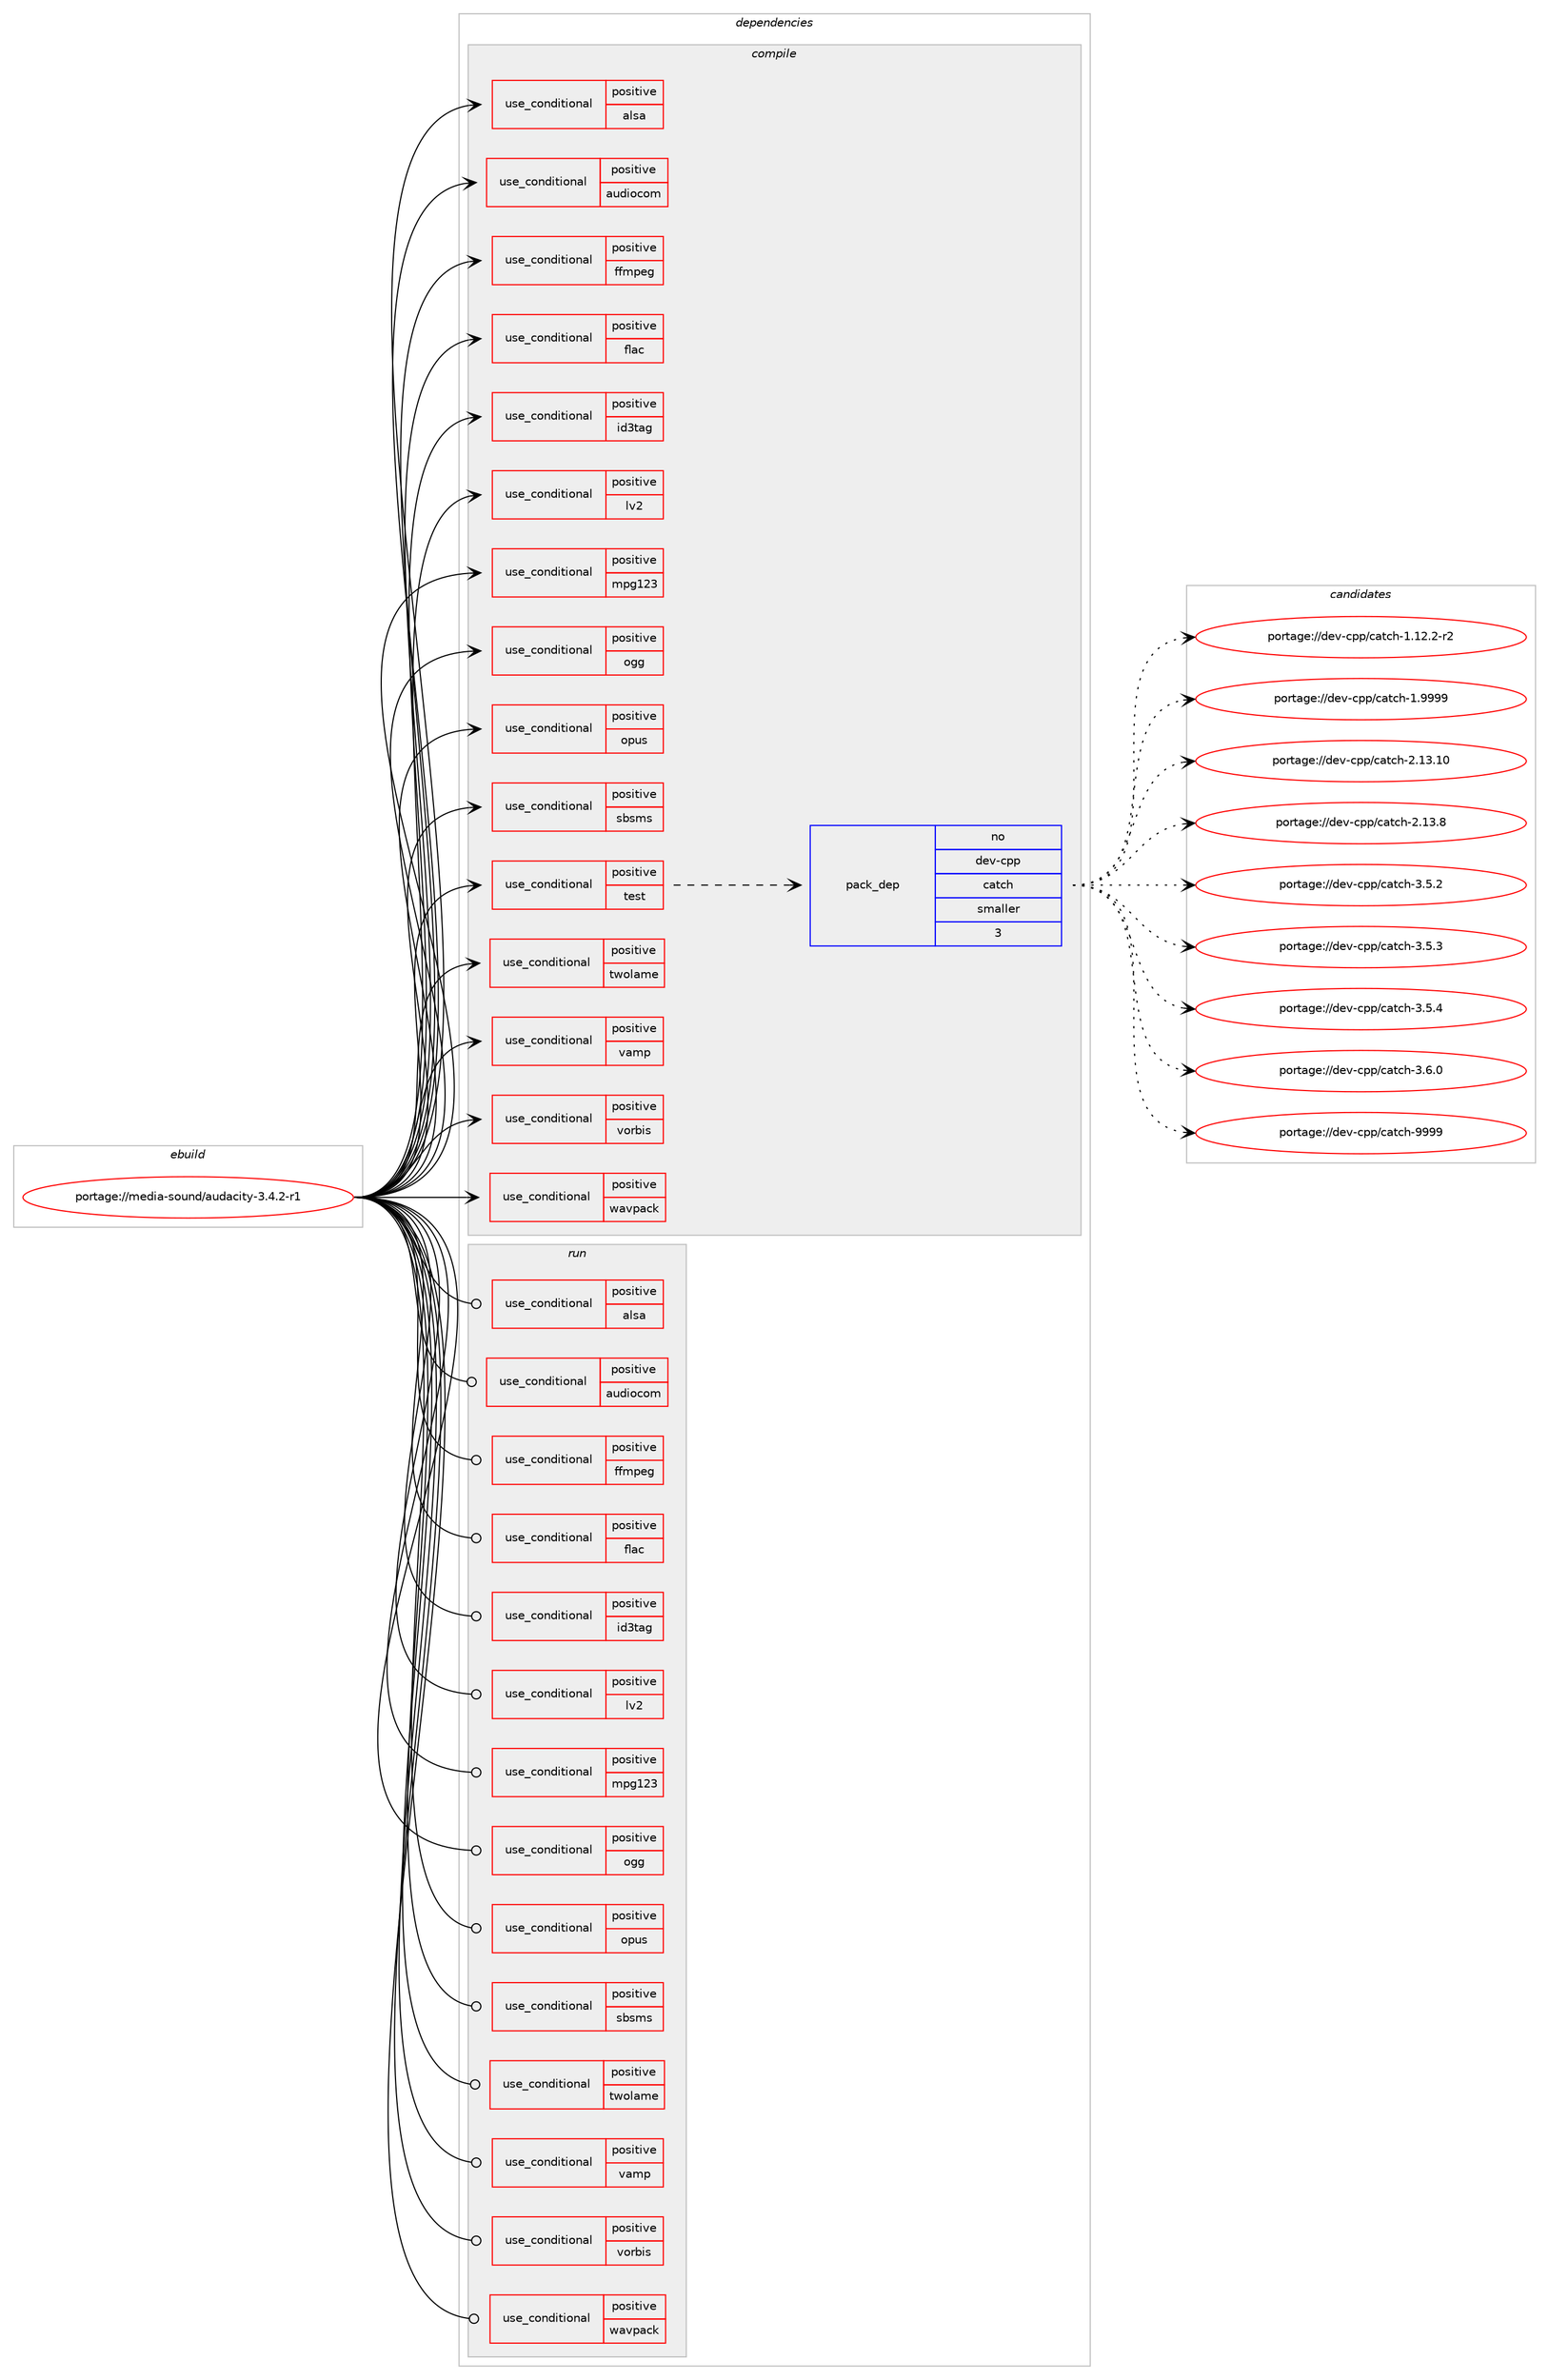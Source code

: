 digraph prolog {

# *************
# Graph options
# *************

newrank=true;
concentrate=true;
compound=true;
graph [rankdir=LR,fontname=Helvetica,fontsize=10,ranksep=1.5];#, ranksep=2.5, nodesep=0.2];
edge  [arrowhead=vee];
node  [fontname=Helvetica,fontsize=10];

# **********
# The ebuild
# **********

subgraph cluster_leftcol {
color=gray;
rank=same;
label=<<i>ebuild</i>>;
id [label="portage://media-sound/audacity-3.4.2-r1", color=red, width=4, href="../media-sound/audacity-3.4.2-r1.svg"];
}

# ****************
# The dependencies
# ****************

subgraph cluster_midcol {
color=gray;
label=<<i>dependencies</i>>;
subgraph cluster_compile {
fillcolor="#eeeeee";
style=filled;
label=<<i>compile</i>>;
subgraph cond77221 {
dependency161929 [label=<<TABLE BORDER="0" CELLBORDER="1" CELLSPACING="0" CELLPADDING="4"><TR><TD ROWSPAN="3" CELLPADDING="10">use_conditional</TD></TR><TR><TD>positive</TD></TR><TR><TD>alsa</TD></TR></TABLE>>, shape=none, color=red];
# *** BEGIN UNKNOWN DEPENDENCY TYPE (TODO) ***
# dependency161929 -> package_dependency(portage://media-sound/audacity-3.4.2-r1,install,no,media-libs,alsa-lib,none,[,,],[],[])
# *** END UNKNOWN DEPENDENCY TYPE (TODO) ***

}
id:e -> dependency161929:w [weight=20,style="solid",arrowhead="vee"];
subgraph cond77222 {
dependency161930 [label=<<TABLE BORDER="0" CELLBORDER="1" CELLSPACING="0" CELLPADDING="4"><TR><TD ROWSPAN="3" CELLPADDING="10">use_conditional</TD></TR><TR><TD>positive</TD></TR><TR><TD>audiocom</TD></TR></TABLE>>, shape=none, color=red];
# *** BEGIN UNKNOWN DEPENDENCY TYPE (TODO) ***
# dependency161930 -> package_dependency(portage://media-sound/audacity-3.4.2-r1,install,no,net-misc,curl,none,[,,],[],[])
# *** END UNKNOWN DEPENDENCY TYPE (TODO) ***

}
id:e -> dependency161930:w [weight=20,style="solid",arrowhead="vee"];
subgraph cond77223 {
dependency161931 [label=<<TABLE BORDER="0" CELLBORDER="1" CELLSPACING="0" CELLPADDING="4"><TR><TD ROWSPAN="3" CELLPADDING="10">use_conditional</TD></TR><TR><TD>positive</TD></TR><TR><TD>ffmpeg</TD></TR></TABLE>>, shape=none, color=red];
# *** BEGIN UNKNOWN DEPENDENCY TYPE (TODO) ***
# dependency161931 -> package_dependency(portage://media-sound/audacity-3.4.2-r1,install,no,media-video,ffmpeg,none,[,,],[],[])
# *** END UNKNOWN DEPENDENCY TYPE (TODO) ***

}
id:e -> dependency161931:w [weight=20,style="solid",arrowhead="vee"];
subgraph cond77224 {
dependency161932 [label=<<TABLE BORDER="0" CELLBORDER="1" CELLSPACING="0" CELLPADDING="4"><TR><TD ROWSPAN="3" CELLPADDING="10">use_conditional</TD></TR><TR><TD>positive</TD></TR><TR><TD>flac</TD></TR></TABLE>>, shape=none, color=red];
# *** BEGIN UNKNOWN DEPENDENCY TYPE (TODO) ***
# dependency161932 -> package_dependency(portage://media-sound/audacity-3.4.2-r1,install,no,media-libs,flac,none,[,,],any_same_slot,[use(enable(cxx),none)])
# *** END UNKNOWN DEPENDENCY TYPE (TODO) ***

}
id:e -> dependency161932:w [weight=20,style="solid",arrowhead="vee"];
subgraph cond77225 {
dependency161933 [label=<<TABLE BORDER="0" CELLBORDER="1" CELLSPACING="0" CELLPADDING="4"><TR><TD ROWSPAN="3" CELLPADDING="10">use_conditional</TD></TR><TR><TD>positive</TD></TR><TR><TD>id3tag</TD></TR></TABLE>>, shape=none, color=red];
# *** BEGIN UNKNOWN DEPENDENCY TYPE (TODO) ***
# dependency161933 -> package_dependency(portage://media-sound/audacity-3.4.2-r1,install,no,media-libs,libid3tag,none,[,,],any_same_slot,[])
# *** END UNKNOWN DEPENDENCY TYPE (TODO) ***

}
id:e -> dependency161933:w [weight=20,style="solid",arrowhead="vee"];
subgraph cond77226 {
dependency161934 [label=<<TABLE BORDER="0" CELLBORDER="1" CELLSPACING="0" CELLPADDING="4"><TR><TD ROWSPAN="3" CELLPADDING="10">use_conditional</TD></TR><TR><TD>positive</TD></TR><TR><TD>lv2</TD></TR></TABLE>>, shape=none, color=red];
# *** BEGIN UNKNOWN DEPENDENCY TYPE (TODO) ***
# dependency161934 -> package_dependency(portage://media-sound/audacity-3.4.2-r1,install,no,dev-libs,serd,none,[,,],[],[])
# *** END UNKNOWN DEPENDENCY TYPE (TODO) ***

# *** BEGIN UNKNOWN DEPENDENCY TYPE (TODO) ***
# dependency161934 -> package_dependency(portage://media-sound/audacity-3.4.2-r1,install,no,dev-libs,sord,none,[,,],[],[])
# *** END UNKNOWN DEPENDENCY TYPE (TODO) ***

# *** BEGIN UNKNOWN DEPENDENCY TYPE (TODO) ***
# dependency161934 -> package_dependency(portage://media-sound/audacity-3.4.2-r1,install,no,media-libs,lilv,none,[,,],[],[])
# *** END UNKNOWN DEPENDENCY TYPE (TODO) ***

# *** BEGIN UNKNOWN DEPENDENCY TYPE (TODO) ***
# dependency161934 -> package_dependency(portage://media-sound/audacity-3.4.2-r1,install,no,media-libs,lv2,none,[,,],[],[])
# *** END UNKNOWN DEPENDENCY TYPE (TODO) ***

# *** BEGIN UNKNOWN DEPENDENCY TYPE (TODO) ***
# dependency161934 -> package_dependency(portage://media-sound/audacity-3.4.2-r1,install,no,media-libs,sratom,none,[,,],[],[])
# *** END UNKNOWN DEPENDENCY TYPE (TODO) ***

# *** BEGIN UNKNOWN DEPENDENCY TYPE (TODO) ***
# dependency161934 -> package_dependency(portage://media-sound/audacity-3.4.2-r1,install,no,media-libs,suil,none,[,,],[],[])
# *** END UNKNOWN DEPENDENCY TYPE (TODO) ***

}
id:e -> dependency161934:w [weight=20,style="solid",arrowhead="vee"];
subgraph cond77227 {
dependency161935 [label=<<TABLE BORDER="0" CELLBORDER="1" CELLSPACING="0" CELLPADDING="4"><TR><TD ROWSPAN="3" CELLPADDING="10">use_conditional</TD></TR><TR><TD>positive</TD></TR><TR><TD>mpg123</TD></TR></TABLE>>, shape=none, color=red];
# *** BEGIN UNKNOWN DEPENDENCY TYPE (TODO) ***
# dependency161935 -> package_dependency(portage://media-sound/audacity-3.4.2-r1,install,no,media-sound,mpg123-base,none,[,,],[],[])
# *** END UNKNOWN DEPENDENCY TYPE (TODO) ***

}
id:e -> dependency161935:w [weight=20,style="solid",arrowhead="vee"];
subgraph cond77228 {
dependency161936 [label=<<TABLE BORDER="0" CELLBORDER="1" CELLSPACING="0" CELLPADDING="4"><TR><TD ROWSPAN="3" CELLPADDING="10">use_conditional</TD></TR><TR><TD>positive</TD></TR><TR><TD>ogg</TD></TR></TABLE>>, shape=none, color=red];
# *** BEGIN UNKNOWN DEPENDENCY TYPE (TODO) ***
# dependency161936 -> package_dependency(portage://media-sound/audacity-3.4.2-r1,install,no,media-libs,libogg,none,[,,],[],[])
# *** END UNKNOWN DEPENDENCY TYPE (TODO) ***

}
id:e -> dependency161936:w [weight=20,style="solid",arrowhead="vee"];
subgraph cond77229 {
dependency161937 [label=<<TABLE BORDER="0" CELLBORDER="1" CELLSPACING="0" CELLPADDING="4"><TR><TD ROWSPAN="3" CELLPADDING="10">use_conditional</TD></TR><TR><TD>positive</TD></TR><TR><TD>opus</TD></TR></TABLE>>, shape=none, color=red];
# *** BEGIN UNKNOWN DEPENDENCY TYPE (TODO) ***
# dependency161937 -> package_dependency(portage://media-sound/audacity-3.4.2-r1,install,no,media-libs,opus,none,[,,],[],[])
# *** END UNKNOWN DEPENDENCY TYPE (TODO) ***

# *** BEGIN UNKNOWN DEPENDENCY TYPE (TODO) ***
# dependency161937 -> package_dependency(portage://media-sound/audacity-3.4.2-r1,install,no,media-libs,opusfile,none,[,,],[],[])
# *** END UNKNOWN DEPENDENCY TYPE (TODO) ***

}
id:e -> dependency161937:w [weight=20,style="solid",arrowhead="vee"];
subgraph cond77230 {
dependency161938 [label=<<TABLE BORDER="0" CELLBORDER="1" CELLSPACING="0" CELLPADDING="4"><TR><TD ROWSPAN="3" CELLPADDING="10">use_conditional</TD></TR><TR><TD>positive</TD></TR><TR><TD>sbsms</TD></TR></TABLE>>, shape=none, color=red];
# *** BEGIN UNKNOWN DEPENDENCY TYPE (TODO) ***
# dependency161938 -> package_dependency(portage://media-sound/audacity-3.4.2-r1,install,no,media-libs,libsbsms,none,[,,],[],[])
# *** END UNKNOWN DEPENDENCY TYPE (TODO) ***

}
id:e -> dependency161938:w [weight=20,style="solid",arrowhead="vee"];
subgraph cond77231 {
dependency161939 [label=<<TABLE BORDER="0" CELLBORDER="1" CELLSPACING="0" CELLPADDING="4"><TR><TD ROWSPAN="3" CELLPADDING="10">use_conditional</TD></TR><TR><TD>positive</TD></TR><TR><TD>test</TD></TR></TABLE>>, shape=none, color=red];
subgraph pack82336 {
dependency161940 [label=<<TABLE BORDER="0" CELLBORDER="1" CELLSPACING="0" CELLPADDING="4" WIDTH="220"><TR><TD ROWSPAN="6" CELLPADDING="30">pack_dep</TD></TR><TR><TD WIDTH="110">no</TD></TR><TR><TD>dev-cpp</TD></TR><TR><TD>catch</TD></TR><TR><TD>smaller</TD></TR><TR><TD>3</TD></TR></TABLE>>, shape=none, color=blue];
}
dependency161939:e -> dependency161940:w [weight=20,style="dashed",arrowhead="vee"];
}
id:e -> dependency161939:w [weight=20,style="solid",arrowhead="vee"];
subgraph cond77232 {
dependency161941 [label=<<TABLE BORDER="0" CELLBORDER="1" CELLSPACING="0" CELLPADDING="4"><TR><TD ROWSPAN="3" CELLPADDING="10">use_conditional</TD></TR><TR><TD>positive</TD></TR><TR><TD>twolame</TD></TR></TABLE>>, shape=none, color=red];
# *** BEGIN UNKNOWN DEPENDENCY TYPE (TODO) ***
# dependency161941 -> package_dependency(portage://media-sound/audacity-3.4.2-r1,install,no,media-sound,twolame,none,[,,],[],[])
# *** END UNKNOWN DEPENDENCY TYPE (TODO) ***

}
id:e -> dependency161941:w [weight=20,style="solid",arrowhead="vee"];
subgraph cond77233 {
dependency161942 [label=<<TABLE BORDER="0" CELLBORDER="1" CELLSPACING="0" CELLPADDING="4"><TR><TD ROWSPAN="3" CELLPADDING="10">use_conditional</TD></TR><TR><TD>positive</TD></TR><TR><TD>vamp</TD></TR></TABLE>>, shape=none, color=red];
# *** BEGIN UNKNOWN DEPENDENCY TYPE (TODO) ***
# dependency161942 -> package_dependency(portage://media-sound/audacity-3.4.2-r1,install,no,media-libs,vamp-plugin-sdk,none,[,,],[],[])
# *** END UNKNOWN DEPENDENCY TYPE (TODO) ***

}
id:e -> dependency161942:w [weight=20,style="solid",arrowhead="vee"];
subgraph cond77234 {
dependency161943 [label=<<TABLE BORDER="0" CELLBORDER="1" CELLSPACING="0" CELLPADDING="4"><TR><TD ROWSPAN="3" CELLPADDING="10">use_conditional</TD></TR><TR><TD>positive</TD></TR><TR><TD>vorbis</TD></TR></TABLE>>, shape=none, color=red];
# *** BEGIN UNKNOWN DEPENDENCY TYPE (TODO) ***
# dependency161943 -> package_dependency(portage://media-sound/audacity-3.4.2-r1,install,no,media-libs,libvorbis,none,[,,],[],[])
# *** END UNKNOWN DEPENDENCY TYPE (TODO) ***

}
id:e -> dependency161943:w [weight=20,style="solid",arrowhead="vee"];
subgraph cond77235 {
dependency161944 [label=<<TABLE BORDER="0" CELLBORDER="1" CELLSPACING="0" CELLPADDING="4"><TR><TD ROWSPAN="3" CELLPADDING="10">use_conditional</TD></TR><TR><TD>positive</TD></TR><TR><TD>wavpack</TD></TR></TABLE>>, shape=none, color=red];
# *** BEGIN UNKNOWN DEPENDENCY TYPE (TODO) ***
# dependency161944 -> package_dependency(portage://media-sound/audacity-3.4.2-r1,install,no,media-sound,wavpack,none,[,,],[],[])
# *** END UNKNOWN DEPENDENCY TYPE (TODO) ***

}
id:e -> dependency161944:w [weight=20,style="solid",arrowhead="vee"];
# *** BEGIN UNKNOWN DEPENDENCY TYPE (TODO) ***
# id -> package_dependency(portage://media-sound/audacity-3.4.2-r1,install,no,dev-db,sqlite,none,[,,],[slot(3)],[])
# *** END UNKNOWN DEPENDENCY TYPE (TODO) ***

# *** BEGIN UNKNOWN DEPENDENCY TYPE (TODO) ***
# id -> package_dependency(portage://media-sound/audacity-3.4.2-r1,install,no,dev-libs,expat,none,[,,],[],[])
# *** END UNKNOWN DEPENDENCY TYPE (TODO) ***

# *** BEGIN UNKNOWN DEPENDENCY TYPE (TODO) ***
# id -> package_dependency(portage://media-sound/audacity-3.4.2-r1,install,no,dev-libs,glib,none,[,,],[slot(2)],[])
# *** END UNKNOWN DEPENDENCY TYPE (TODO) ***

# *** BEGIN UNKNOWN DEPENDENCY TYPE (TODO) ***
# id -> package_dependency(portage://media-sound/audacity-3.4.2-r1,install,no,dev-libs,rapidjson,none,[,,],[],[])
# *** END UNKNOWN DEPENDENCY TYPE (TODO) ***

# *** BEGIN UNKNOWN DEPENDENCY TYPE (TODO) ***
# id -> package_dependency(portage://media-sound/audacity-3.4.2-r1,install,no,media-libs,libjpeg-turbo,none,[,,],any_same_slot,[])
# *** END UNKNOWN DEPENDENCY TYPE (TODO) ***

# *** BEGIN UNKNOWN DEPENDENCY TYPE (TODO) ***
# id -> package_dependency(portage://media-sound/audacity-3.4.2-r1,install,no,media-libs,libpng,none,[,,],any_same_slot,[])
# *** END UNKNOWN DEPENDENCY TYPE (TODO) ***

# *** BEGIN UNKNOWN DEPENDENCY TYPE (TODO) ***
# id -> package_dependency(portage://media-sound/audacity-3.4.2-r1,install,no,media-libs,libsndfile,none,[,,],[],[])
# *** END UNKNOWN DEPENDENCY TYPE (TODO) ***

# *** BEGIN UNKNOWN DEPENDENCY TYPE (TODO) ***
# id -> package_dependency(portage://media-sound/audacity-3.4.2-r1,install,no,media-libs,libsoundtouch,none,[,,],any_same_slot,[])
# *** END UNKNOWN DEPENDENCY TYPE (TODO) ***

# *** BEGIN UNKNOWN DEPENDENCY TYPE (TODO) ***
# id -> package_dependency(portage://media-sound/audacity-3.4.2-r1,install,no,media-libs,portaudio,none,[,,],[],[use(optenable(alsa),none)])
# *** END UNKNOWN DEPENDENCY TYPE (TODO) ***

# *** BEGIN UNKNOWN DEPENDENCY TYPE (TODO) ***
# id -> package_dependency(portage://media-sound/audacity-3.4.2-r1,install,no,media-libs,portmidi,none,[,,],[],[])
# *** END UNKNOWN DEPENDENCY TYPE (TODO) ***

# *** BEGIN UNKNOWN DEPENDENCY TYPE (TODO) ***
# id -> package_dependency(portage://media-sound/audacity-3.4.2-r1,install,no,media-libs,portsmf,none,[,,],any_same_slot,[])
# *** END UNKNOWN DEPENDENCY TYPE (TODO) ***

# *** BEGIN UNKNOWN DEPENDENCY TYPE (TODO) ***
# id -> package_dependency(portage://media-sound/audacity-3.4.2-r1,install,no,media-libs,soxr,none,[,,],[],[])
# *** END UNKNOWN DEPENDENCY TYPE (TODO) ***

# *** BEGIN UNKNOWN DEPENDENCY TYPE (TODO) ***
# id -> package_dependency(portage://media-sound/audacity-3.4.2-r1,install,no,media-sound,lame,none,[,,],[],[])
# *** END UNKNOWN DEPENDENCY TYPE (TODO) ***

# *** BEGIN UNKNOWN DEPENDENCY TYPE (TODO) ***
# id -> package_dependency(portage://media-sound/audacity-3.4.2-r1,install,no,sys-apps,util-linux,none,[,,],[],[])
# *** END UNKNOWN DEPENDENCY TYPE (TODO) ***

# *** BEGIN UNKNOWN DEPENDENCY TYPE (TODO) ***
# id -> package_dependency(portage://media-sound/audacity-3.4.2-r1,install,no,sys-libs,zlib,none,[,,],any_same_slot,[])
# *** END UNKNOWN DEPENDENCY TYPE (TODO) ***

# *** BEGIN UNKNOWN DEPENDENCY TYPE (TODO) ***
# id -> package_dependency(portage://media-sound/audacity-3.4.2-r1,install,no,x11-base,xorg-proto,none,[,,],[],[])
# *** END UNKNOWN DEPENDENCY TYPE (TODO) ***

# *** BEGIN UNKNOWN DEPENDENCY TYPE (TODO) ***
# id -> package_dependency(portage://media-sound/audacity-3.4.2-r1,install,no,x11-libs,gdk-pixbuf,none,[,,],[slot(2)],[])
# *** END UNKNOWN DEPENDENCY TYPE (TODO) ***

# *** BEGIN UNKNOWN DEPENDENCY TYPE (TODO) ***
# id -> package_dependency(portage://media-sound/audacity-3.4.2-r1,install,no,x11-libs,gtk+,none,[,,],[slot(3)],[])
# *** END UNKNOWN DEPENDENCY TYPE (TODO) ***

# *** BEGIN UNKNOWN DEPENDENCY TYPE (TODO) ***
# id -> package_dependency(portage://media-sound/audacity-3.4.2-r1,install,no,x11-libs,wxGTK,none,[,,],[slot(3.2-gtk3)],[use(enable(X),none)])
# *** END UNKNOWN DEPENDENCY TYPE (TODO) ***

}
subgraph cluster_compileandrun {
fillcolor="#eeeeee";
style=filled;
label=<<i>compile and run</i>>;
}
subgraph cluster_run {
fillcolor="#eeeeee";
style=filled;
label=<<i>run</i>>;
subgraph cond77236 {
dependency161945 [label=<<TABLE BORDER="0" CELLBORDER="1" CELLSPACING="0" CELLPADDING="4"><TR><TD ROWSPAN="3" CELLPADDING="10">use_conditional</TD></TR><TR><TD>positive</TD></TR><TR><TD>alsa</TD></TR></TABLE>>, shape=none, color=red];
# *** BEGIN UNKNOWN DEPENDENCY TYPE (TODO) ***
# dependency161945 -> package_dependency(portage://media-sound/audacity-3.4.2-r1,run,no,media-libs,alsa-lib,none,[,,],[],[])
# *** END UNKNOWN DEPENDENCY TYPE (TODO) ***

}
id:e -> dependency161945:w [weight=20,style="solid",arrowhead="odot"];
subgraph cond77237 {
dependency161946 [label=<<TABLE BORDER="0" CELLBORDER="1" CELLSPACING="0" CELLPADDING="4"><TR><TD ROWSPAN="3" CELLPADDING="10">use_conditional</TD></TR><TR><TD>positive</TD></TR><TR><TD>audiocom</TD></TR></TABLE>>, shape=none, color=red];
# *** BEGIN UNKNOWN DEPENDENCY TYPE (TODO) ***
# dependency161946 -> package_dependency(portage://media-sound/audacity-3.4.2-r1,run,no,net-misc,curl,none,[,,],[],[])
# *** END UNKNOWN DEPENDENCY TYPE (TODO) ***

}
id:e -> dependency161946:w [weight=20,style="solid",arrowhead="odot"];
subgraph cond77238 {
dependency161947 [label=<<TABLE BORDER="0" CELLBORDER="1" CELLSPACING="0" CELLPADDING="4"><TR><TD ROWSPAN="3" CELLPADDING="10">use_conditional</TD></TR><TR><TD>positive</TD></TR><TR><TD>ffmpeg</TD></TR></TABLE>>, shape=none, color=red];
# *** BEGIN UNKNOWN DEPENDENCY TYPE (TODO) ***
# dependency161947 -> package_dependency(portage://media-sound/audacity-3.4.2-r1,run,no,media-video,ffmpeg,none,[,,],[],[])
# *** END UNKNOWN DEPENDENCY TYPE (TODO) ***

}
id:e -> dependency161947:w [weight=20,style="solid",arrowhead="odot"];
subgraph cond77239 {
dependency161948 [label=<<TABLE BORDER="0" CELLBORDER="1" CELLSPACING="0" CELLPADDING="4"><TR><TD ROWSPAN="3" CELLPADDING="10">use_conditional</TD></TR><TR><TD>positive</TD></TR><TR><TD>flac</TD></TR></TABLE>>, shape=none, color=red];
# *** BEGIN UNKNOWN DEPENDENCY TYPE (TODO) ***
# dependency161948 -> package_dependency(portage://media-sound/audacity-3.4.2-r1,run,no,media-libs,flac,none,[,,],any_same_slot,[use(enable(cxx),none)])
# *** END UNKNOWN DEPENDENCY TYPE (TODO) ***

}
id:e -> dependency161948:w [weight=20,style="solid",arrowhead="odot"];
subgraph cond77240 {
dependency161949 [label=<<TABLE BORDER="0" CELLBORDER="1" CELLSPACING="0" CELLPADDING="4"><TR><TD ROWSPAN="3" CELLPADDING="10">use_conditional</TD></TR><TR><TD>positive</TD></TR><TR><TD>id3tag</TD></TR></TABLE>>, shape=none, color=red];
# *** BEGIN UNKNOWN DEPENDENCY TYPE (TODO) ***
# dependency161949 -> package_dependency(portage://media-sound/audacity-3.4.2-r1,run,no,media-libs,libid3tag,none,[,,],any_same_slot,[])
# *** END UNKNOWN DEPENDENCY TYPE (TODO) ***

}
id:e -> dependency161949:w [weight=20,style="solid",arrowhead="odot"];
subgraph cond77241 {
dependency161950 [label=<<TABLE BORDER="0" CELLBORDER="1" CELLSPACING="0" CELLPADDING="4"><TR><TD ROWSPAN="3" CELLPADDING="10">use_conditional</TD></TR><TR><TD>positive</TD></TR><TR><TD>lv2</TD></TR></TABLE>>, shape=none, color=red];
# *** BEGIN UNKNOWN DEPENDENCY TYPE (TODO) ***
# dependency161950 -> package_dependency(portage://media-sound/audacity-3.4.2-r1,run,no,dev-libs,serd,none,[,,],[],[])
# *** END UNKNOWN DEPENDENCY TYPE (TODO) ***

# *** BEGIN UNKNOWN DEPENDENCY TYPE (TODO) ***
# dependency161950 -> package_dependency(portage://media-sound/audacity-3.4.2-r1,run,no,dev-libs,sord,none,[,,],[],[])
# *** END UNKNOWN DEPENDENCY TYPE (TODO) ***

# *** BEGIN UNKNOWN DEPENDENCY TYPE (TODO) ***
# dependency161950 -> package_dependency(portage://media-sound/audacity-3.4.2-r1,run,no,media-libs,lilv,none,[,,],[],[])
# *** END UNKNOWN DEPENDENCY TYPE (TODO) ***

# *** BEGIN UNKNOWN DEPENDENCY TYPE (TODO) ***
# dependency161950 -> package_dependency(portage://media-sound/audacity-3.4.2-r1,run,no,media-libs,lv2,none,[,,],[],[])
# *** END UNKNOWN DEPENDENCY TYPE (TODO) ***

# *** BEGIN UNKNOWN DEPENDENCY TYPE (TODO) ***
# dependency161950 -> package_dependency(portage://media-sound/audacity-3.4.2-r1,run,no,media-libs,sratom,none,[,,],[],[])
# *** END UNKNOWN DEPENDENCY TYPE (TODO) ***

# *** BEGIN UNKNOWN DEPENDENCY TYPE (TODO) ***
# dependency161950 -> package_dependency(portage://media-sound/audacity-3.4.2-r1,run,no,media-libs,suil,none,[,,],[],[])
# *** END UNKNOWN DEPENDENCY TYPE (TODO) ***

}
id:e -> dependency161950:w [weight=20,style="solid",arrowhead="odot"];
subgraph cond77242 {
dependency161951 [label=<<TABLE BORDER="0" CELLBORDER="1" CELLSPACING="0" CELLPADDING="4"><TR><TD ROWSPAN="3" CELLPADDING="10">use_conditional</TD></TR><TR><TD>positive</TD></TR><TR><TD>mpg123</TD></TR></TABLE>>, shape=none, color=red];
# *** BEGIN UNKNOWN DEPENDENCY TYPE (TODO) ***
# dependency161951 -> package_dependency(portage://media-sound/audacity-3.4.2-r1,run,no,media-sound,mpg123-base,none,[,,],[],[])
# *** END UNKNOWN DEPENDENCY TYPE (TODO) ***

}
id:e -> dependency161951:w [weight=20,style="solid",arrowhead="odot"];
subgraph cond77243 {
dependency161952 [label=<<TABLE BORDER="0" CELLBORDER="1" CELLSPACING="0" CELLPADDING="4"><TR><TD ROWSPAN="3" CELLPADDING="10">use_conditional</TD></TR><TR><TD>positive</TD></TR><TR><TD>ogg</TD></TR></TABLE>>, shape=none, color=red];
# *** BEGIN UNKNOWN DEPENDENCY TYPE (TODO) ***
# dependency161952 -> package_dependency(portage://media-sound/audacity-3.4.2-r1,run,no,media-libs,libogg,none,[,,],[],[])
# *** END UNKNOWN DEPENDENCY TYPE (TODO) ***

}
id:e -> dependency161952:w [weight=20,style="solid",arrowhead="odot"];
subgraph cond77244 {
dependency161953 [label=<<TABLE BORDER="0" CELLBORDER="1" CELLSPACING="0" CELLPADDING="4"><TR><TD ROWSPAN="3" CELLPADDING="10">use_conditional</TD></TR><TR><TD>positive</TD></TR><TR><TD>opus</TD></TR></TABLE>>, shape=none, color=red];
# *** BEGIN UNKNOWN DEPENDENCY TYPE (TODO) ***
# dependency161953 -> package_dependency(portage://media-sound/audacity-3.4.2-r1,run,no,media-libs,opus,none,[,,],[],[])
# *** END UNKNOWN DEPENDENCY TYPE (TODO) ***

# *** BEGIN UNKNOWN DEPENDENCY TYPE (TODO) ***
# dependency161953 -> package_dependency(portage://media-sound/audacity-3.4.2-r1,run,no,media-libs,opusfile,none,[,,],[],[])
# *** END UNKNOWN DEPENDENCY TYPE (TODO) ***

}
id:e -> dependency161953:w [weight=20,style="solid",arrowhead="odot"];
subgraph cond77245 {
dependency161954 [label=<<TABLE BORDER="0" CELLBORDER="1" CELLSPACING="0" CELLPADDING="4"><TR><TD ROWSPAN="3" CELLPADDING="10">use_conditional</TD></TR><TR><TD>positive</TD></TR><TR><TD>sbsms</TD></TR></TABLE>>, shape=none, color=red];
# *** BEGIN UNKNOWN DEPENDENCY TYPE (TODO) ***
# dependency161954 -> package_dependency(portage://media-sound/audacity-3.4.2-r1,run,no,media-libs,libsbsms,none,[,,],[],[])
# *** END UNKNOWN DEPENDENCY TYPE (TODO) ***

}
id:e -> dependency161954:w [weight=20,style="solid",arrowhead="odot"];
subgraph cond77246 {
dependency161955 [label=<<TABLE BORDER="0" CELLBORDER="1" CELLSPACING="0" CELLPADDING="4"><TR><TD ROWSPAN="3" CELLPADDING="10">use_conditional</TD></TR><TR><TD>positive</TD></TR><TR><TD>twolame</TD></TR></TABLE>>, shape=none, color=red];
# *** BEGIN UNKNOWN DEPENDENCY TYPE (TODO) ***
# dependency161955 -> package_dependency(portage://media-sound/audacity-3.4.2-r1,run,no,media-sound,twolame,none,[,,],[],[])
# *** END UNKNOWN DEPENDENCY TYPE (TODO) ***

}
id:e -> dependency161955:w [weight=20,style="solid",arrowhead="odot"];
subgraph cond77247 {
dependency161956 [label=<<TABLE BORDER="0" CELLBORDER="1" CELLSPACING="0" CELLPADDING="4"><TR><TD ROWSPAN="3" CELLPADDING="10">use_conditional</TD></TR><TR><TD>positive</TD></TR><TR><TD>vamp</TD></TR></TABLE>>, shape=none, color=red];
# *** BEGIN UNKNOWN DEPENDENCY TYPE (TODO) ***
# dependency161956 -> package_dependency(portage://media-sound/audacity-3.4.2-r1,run,no,media-libs,vamp-plugin-sdk,none,[,,],[],[])
# *** END UNKNOWN DEPENDENCY TYPE (TODO) ***

}
id:e -> dependency161956:w [weight=20,style="solid",arrowhead="odot"];
subgraph cond77248 {
dependency161957 [label=<<TABLE BORDER="0" CELLBORDER="1" CELLSPACING="0" CELLPADDING="4"><TR><TD ROWSPAN="3" CELLPADDING="10">use_conditional</TD></TR><TR><TD>positive</TD></TR><TR><TD>vorbis</TD></TR></TABLE>>, shape=none, color=red];
# *** BEGIN UNKNOWN DEPENDENCY TYPE (TODO) ***
# dependency161957 -> package_dependency(portage://media-sound/audacity-3.4.2-r1,run,no,media-libs,libvorbis,none,[,,],[],[])
# *** END UNKNOWN DEPENDENCY TYPE (TODO) ***

}
id:e -> dependency161957:w [weight=20,style="solid",arrowhead="odot"];
subgraph cond77249 {
dependency161958 [label=<<TABLE BORDER="0" CELLBORDER="1" CELLSPACING="0" CELLPADDING="4"><TR><TD ROWSPAN="3" CELLPADDING="10">use_conditional</TD></TR><TR><TD>positive</TD></TR><TR><TD>wavpack</TD></TR></TABLE>>, shape=none, color=red];
# *** BEGIN UNKNOWN DEPENDENCY TYPE (TODO) ***
# dependency161958 -> package_dependency(portage://media-sound/audacity-3.4.2-r1,run,no,media-sound,wavpack,none,[,,],[],[])
# *** END UNKNOWN DEPENDENCY TYPE (TODO) ***

}
id:e -> dependency161958:w [weight=20,style="solid",arrowhead="odot"];
# *** BEGIN UNKNOWN DEPENDENCY TYPE (TODO) ***
# id -> package_dependency(portage://media-sound/audacity-3.4.2-r1,run,no,dev-db,sqlite,none,[,,],[slot(3)],[])
# *** END UNKNOWN DEPENDENCY TYPE (TODO) ***

# *** BEGIN UNKNOWN DEPENDENCY TYPE (TODO) ***
# id -> package_dependency(portage://media-sound/audacity-3.4.2-r1,run,no,dev-libs,expat,none,[,,],[],[])
# *** END UNKNOWN DEPENDENCY TYPE (TODO) ***

# *** BEGIN UNKNOWN DEPENDENCY TYPE (TODO) ***
# id -> package_dependency(portage://media-sound/audacity-3.4.2-r1,run,no,dev-libs,glib,none,[,,],[slot(2)],[])
# *** END UNKNOWN DEPENDENCY TYPE (TODO) ***

# *** BEGIN UNKNOWN DEPENDENCY TYPE (TODO) ***
# id -> package_dependency(portage://media-sound/audacity-3.4.2-r1,run,no,media-libs,libjpeg-turbo,none,[,,],any_same_slot,[])
# *** END UNKNOWN DEPENDENCY TYPE (TODO) ***

# *** BEGIN UNKNOWN DEPENDENCY TYPE (TODO) ***
# id -> package_dependency(portage://media-sound/audacity-3.4.2-r1,run,no,media-libs,libpng,none,[,,],any_same_slot,[])
# *** END UNKNOWN DEPENDENCY TYPE (TODO) ***

# *** BEGIN UNKNOWN DEPENDENCY TYPE (TODO) ***
# id -> package_dependency(portage://media-sound/audacity-3.4.2-r1,run,no,media-libs,libsndfile,none,[,,],[],[])
# *** END UNKNOWN DEPENDENCY TYPE (TODO) ***

# *** BEGIN UNKNOWN DEPENDENCY TYPE (TODO) ***
# id -> package_dependency(portage://media-sound/audacity-3.4.2-r1,run,no,media-libs,libsoundtouch,none,[,,],any_same_slot,[])
# *** END UNKNOWN DEPENDENCY TYPE (TODO) ***

# *** BEGIN UNKNOWN DEPENDENCY TYPE (TODO) ***
# id -> package_dependency(portage://media-sound/audacity-3.4.2-r1,run,no,media-libs,portaudio,none,[,,],[],[use(optenable(alsa),none)])
# *** END UNKNOWN DEPENDENCY TYPE (TODO) ***

# *** BEGIN UNKNOWN DEPENDENCY TYPE (TODO) ***
# id -> package_dependency(portage://media-sound/audacity-3.4.2-r1,run,no,media-libs,portmidi,none,[,,],[],[])
# *** END UNKNOWN DEPENDENCY TYPE (TODO) ***

# *** BEGIN UNKNOWN DEPENDENCY TYPE (TODO) ***
# id -> package_dependency(portage://media-sound/audacity-3.4.2-r1,run,no,media-libs,portsmf,none,[,,],any_same_slot,[])
# *** END UNKNOWN DEPENDENCY TYPE (TODO) ***

# *** BEGIN UNKNOWN DEPENDENCY TYPE (TODO) ***
# id -> package_dependency(portage://media-sound/audacity-3.4.2-r1,run,no,media-libs,soxr,none,[,,],[],[])
# *** END UNKNOWN DEPENDENCY TYPE (TODO) ***

# *** BEGIN UNKNOWN DEPENDENCY TYPE (TODO) ***
# id -> package_dependency(portage://media-sound/audacity-3.4.2-r1,run,no,media-sound,lame,none,[,,],[],[])
# *** END UNKNOWN DEPENDENCY TYPE (TODO) ***

# *** BEGIN UNKNOWN DEPENDENCY TYPE (TODO) ***
# id -> package_dependency(portage://media-sound/audacity-3.4.2-r1,run,no,sys-apps,util-linux,none,[,,],[],[])
# *** END UNKNOWN DEPENDENCY TYPE (TODO) ***

# *** BEGIN UNKNOWN DEPENDENCY TYPE (TODO) ***
# id -> package_dependency(portage://media-sound/audacity-3.4.2-r1,run,no,sys-libs,zlib,none,[,,],any_same_slot,[])
# *** END UNKNOWN DEPENDENCY TYPE (TODO) ***

# *** BEGIN UNKNOWN DEPENDENCY TYPE (TODO) ***
# id -> package_dependency(portage://media-sound/audacity-3.4.2-r1,run,no,x11-libs,gdk-pixbuf,none,[,,],[slot(2)],[])
# *** END UNKNOWN DEPENDENCY TYPE (TODO) ***

# *** BEGIN UNKNOWN DEPENDENCY TYPE (TODO) ***
# id -> package_dependency(portage://media-sound/audacity-3.4.2-r1,run,no,x11-libs,gtk+,none,[,,],[slot(3)],[])
# *** END UNKNOWN DEPENDENCY TYPE (TODO) ***

# *** BEGIN UNKNOWN DEPENDENCY TYPE (TODO) ***
# id -> package_dependency(portage://media-sound/audacity-3.4.2-r1,run,no,x11-libs,wxGTK,none,[,,],[slot(3.2-gtk3)],[use(enable(X),none)])
# *** END UNKNOWN DEPENDENCY TYPE (TODO) ***

}
}

# **************
# The candidates
# **************

subgraph cluster_choices {
rank=same;
color=gray;
label=<<i>candidates</i>>;

subgraph choice82336 {
color=black;
nodesep=1;
choice100101118459911211247999711699104454946495046504511450 [label="portage://dev-cpp/catch-1.12.2-r2", color=red, width=4,href="../dev-cpp/catch-1.12.2-r2.svg"];
choice10010111845991121124799971169910445494657575757 [label="portage://dev-cpp/catch-1.9999", color=red, width=4,href="../dev-cpp/catch-1.9999.svg"];
choice1001011184599112112479997116991044550464951464948 [label="portage://dev-cpp/catch-2.13.10", color=red, width=4,href="../dev-cpp/catch-2.13.10.svg"];
choice10010111845991121124799971169910445504649514656 [label="portage://dev-cpp/catch-2.13.8", color=red, width=4,href="../dev-cpp/catch-2.13.8.svg"];
choice100101118459911211247999711699104455146534650 [label="portage://dev-cpp/catch-3.5.2", color=red, width=4,href="../dev-cpp/catch-3.5.2.svg"];
choice100101118459911211247999711699104455146534651 [label="portage://dev-cpp/catch-3.5.3", color=red, width=4,href="../dev-cpp/catch-3.5.3.svg"];
choice100101118459911211247999711699104455146534652 [label="portage://dev-cpp/catch-3.5.4", color=red, width=4,href="../dev-cpp/catch-3.5.4.svg"];
choice100101118459911211247999711699104455146544648 [label="portage://dev-cpp/catch-3.6.0", color=red, width=4,href="../dev-cpp/catch-3.6.0.svg"];
choice1001011184599112112479997116991044557575757 [label="portage://dev-cpp/catch-9999", color=red, width=4,href="../dev-cpp/catch-9999.svg"];
dependency161940:e -> choice100101118459911211247999711699104454946495046504511450:w [style=dotted,weight="100"];
dependency161940:e -> choice10010111845991121124799971169910445494657575757:w [style=dotted,weight="100"];
dependency161940:e -> choice1001011184599112112479997116991044550464951464948:w [style=dotted,weight="100"];
dependency161940:e -> choice10010111845991121124799971169910445504649514656:w [style=dotted,weight="100"];
dependency161940:e -> choice100101118459911211247999711699104455146534650:w [style=dotted,weight="100"];
dependency161940:e -> choice100101118459911211247999711699104455146534651:w [style=dotted,weight="100"];
dependency161940:e -> choice100101118459911211247999711699104455146534652:w [style=dotted,weight="100"];
dependency161940:e -> choice100101118459911211247999711699104455146544648:w [style=dotted,weight="100"];
dependency161940:e -> choice1001011184599112112479997116991044557575757:w [style=dotted,weight="100"];
}
}

}
